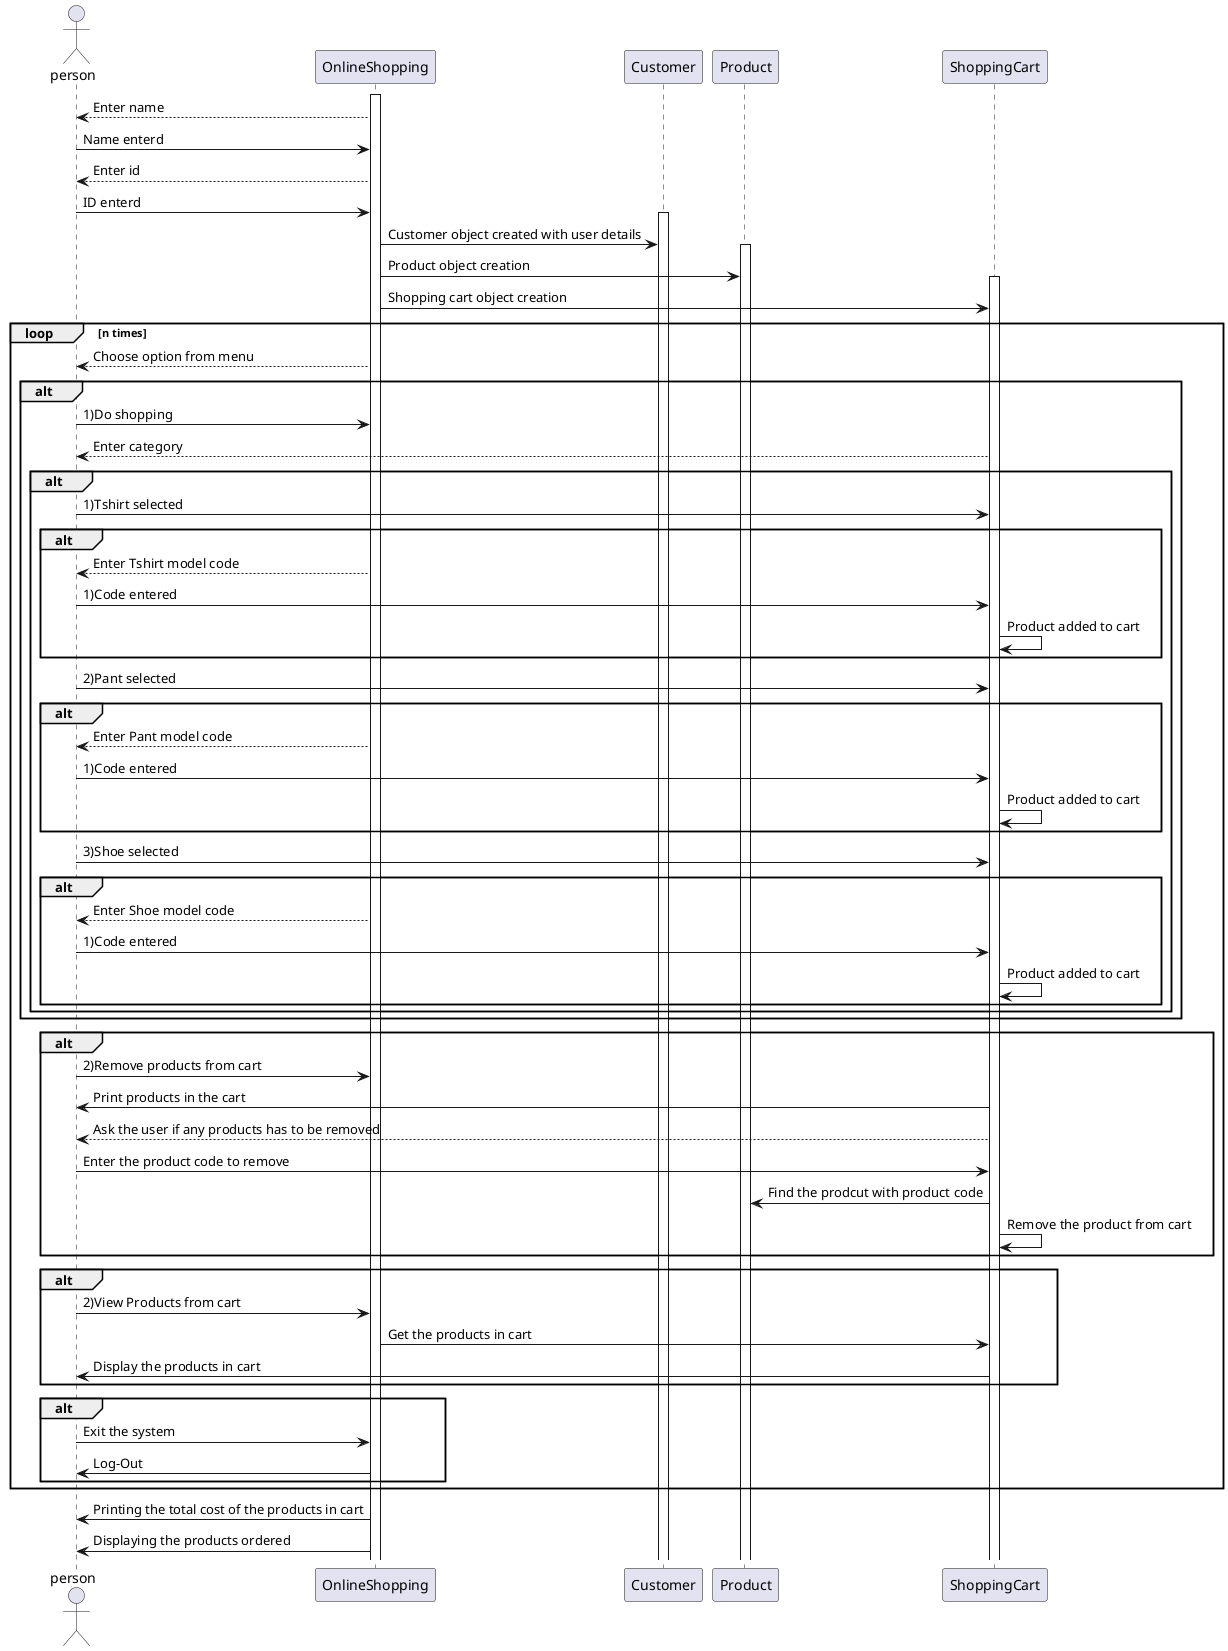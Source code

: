 @startuml

actor person

activate OnlineShopping

OnlineShopping --> person : Enter name
person -> OnlineShopping : Name enterd
OnlineShopping --> person : Enter id
person -> OnlineShopping : ID enterd

activate Customer
OnlineShopping -> Customer : Customer object created with user details
activate Product
OnlineShopping -> Product : Product object creation
activate ShoppingCart
OnlineShopping -> ShoppingCart : Shopping cart object creation

loop n times
    OnlineShopping --> person :  Choose option from menu
    alt
        person -> OnlineShopping : 1)Do shopping
        ShoppingCart --> person :  Enter category
        alt
            person -> ShoppingCart : 1)Tshirt selected
            alt
                OnlineShopping --> person :  Enter Tshirt model code
                person -> ShoppingCart : 1)Code entered
                ShoppingCart -> ShoppingCart : Product added to cart
            end
            
            person -> ShoppingCart : 2)Pant selected
            alt
                OnlineShopping --> person :  Enter Pant model code
                person -> ShoppingCart : 1)Code entered
                ShoppingCart -> ShoppingCart : Product added to cart
            end
            
            person -> ShoppingCart : 3)Shoe selected
            alt
                OnlineShopping --> person :  Enter Shoe model code
                person -> ShoppingCart : 1)Code entered
                ShoppingCart -> ShoppingCart : Product added to cart
            end
        end
    end
    
    alt
        person -> OnlineShopping : 2)Remove products from cart
        ShoppingCart -> person : Print products in the cart
        ShoppingCart --> person : Ask the user if any products has to be removed
        person -> ShoppingCart : Enter the product code to remove
        ShoppingCart -> Product : Find the prodcut with product code
        ShoppingCart -> ShoppingCart : Remove the product from cart   
    end

    alt
        person -> OnlineShopping : 2)View Products from cart
        OnlineShopping -> ShoppingCart : Get the products in cart
        ShoppingCart -> person : Display the products in cart
    end

    alt
        person -> OnlineShopping : Exit the system
        OnlineShopping -> person : Log-Out
    end
end

OnlineShopping -> person : Printing the total cost of the products in cart
OnlineShopping -> person : Displaying the products ordered

@enduml